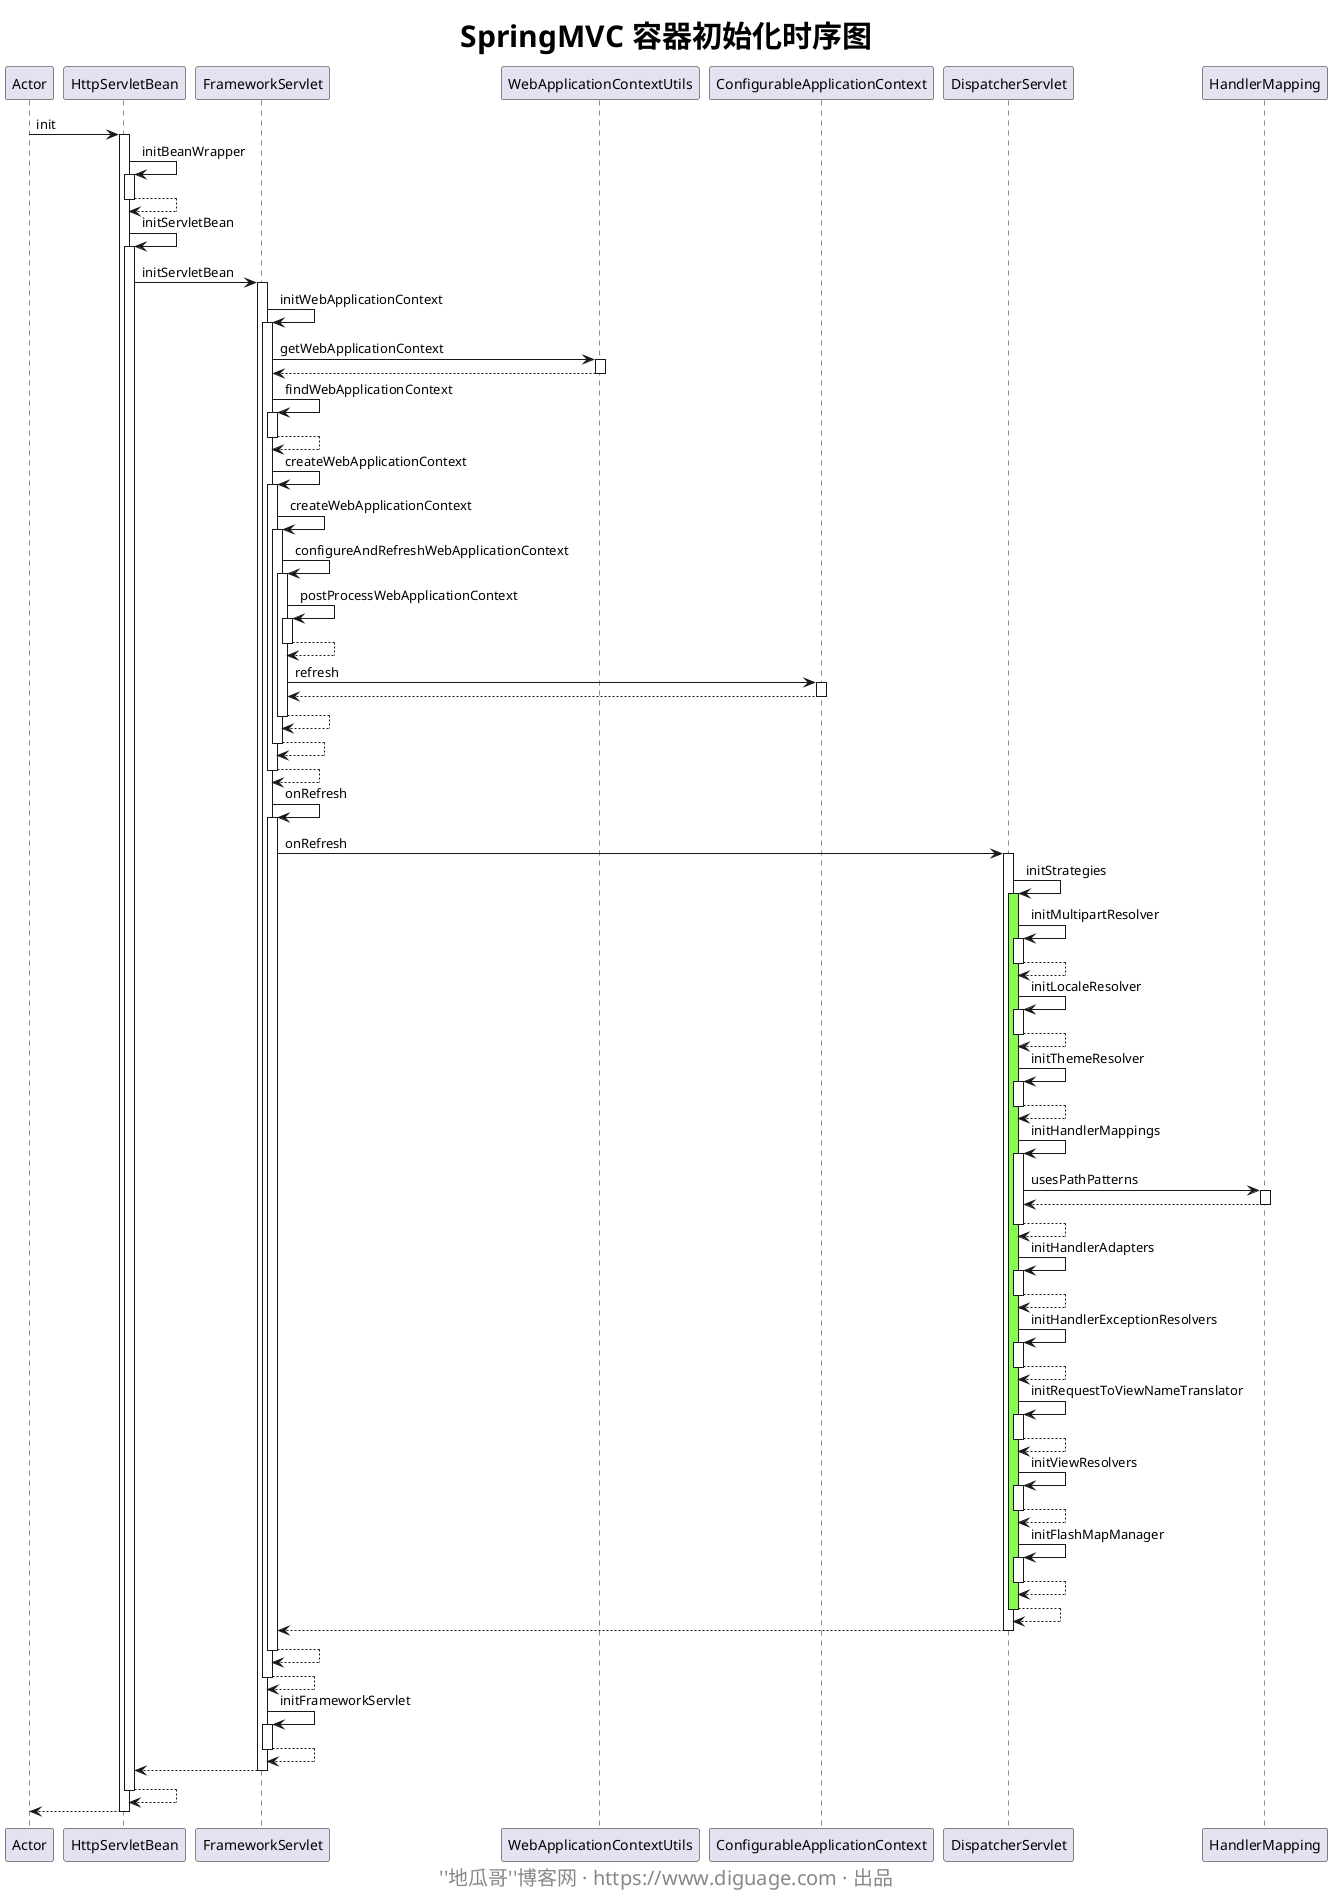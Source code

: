 @startuml
skinparam titleFontSize 30
title **SpringMVC 容器初始化时序图**

participant Actor
Actor -> HttpServletBean : init
activate HttpServletBean
HttpServletBean -> HttpServletBean : initBeanWrapper
activate HttpServletBean
HttpServletBean --> HttpServletBean
deactivate HttpServletBean
HttpServletBean -> HttpServletBean : initServletBean
activate HttpServletBean
HttpServletBean -> FrameworkServlet : initServletBean
activate FrameworkServlet
FrameworkServlet -> FrameworkServlet : initWebApplicationContext
activate FrameworkServlet
FrameworkServlet -> WebApplicationContextUtils : getWebApplicationContext
activate WebApplicationContextUtils
WebApplicationContextUtils --> FrameworkServlet
deactivate WebApplicationContextUtils

FrameworkServlet -> FrameworkServlet : findWebApplicationContext
activate FrameworkServlet
FrameworkServlet --> FrameworkServlet
deactivate FrameworkServlet
FrameworkServlet -> FrameworkServlet : createWebApplicationContext
activate FrameworkServlet
FrameworkServlet -> FrameworkServlet : createWebApplicationContext
activate FrameworkServlet
FrameworkServlet -> FrameworkServlet : configureAndRefreshWebApplicationContext
activate FrameworkServlet
FrameworkServlet -> FrameworkServlet : postProcessWebApplicationContext
activate FrameworkServlet
FrameworkServlet --> FrameworkServlet
deactivate FrameworkServlet
FrameworkServlet -> ConfigurableApplicationContext : refresh
activate ConfigurableApplicationContext
ConfigurableApplicationContext --> FrameworkServlet
deactivate ConfigurableApplicationContext
FrameworkServlet --> FrameworkServlet
deactivate FrameworkServlet
FrameworkServlet --> FrameworkServlet
deactivate FrameworkServlet
FrameworkServlet --> FrameworkServlet
deactivate FrameworkServlet
FrameworkServlet -> FrameworkServlet : onRefresh
activate FrameworkServlet

FrameworkServlet -> DispatcherServlet : onRefresh
activate DispatcherServlet
DispatcherServlet -> DispatcherServlet : initStrategies
activate DispatcherServlet #89FA4F
DispatcherServlet -> DispatcherServlet : initMultipartResolver
activate DispatcherServlet
DispatcherServlet --> DispatcherServlet
deactivate DispatcherServlet
DispatcherServlet -> DispatcherServlet : initLocaleResolver
activate DispatcherServlet
DispatcherServlet --> DispatcherServlet
deactivate DispatcherServlet
DispatcherServlet -> DispatcherServlet : initThemeResolver
activate DispatcherServlet
DispatcherServlet --> DispatcherServlet
deactivate DispatcherServlet
DispatcherServlet -> DispatcherServlet : initHandlerMappings
activate DispatcherServlet
DispatcherServlet -> HandlerMapping : usesPathPatterns
activate HandlerMapping
HandlerMapping --> DispatcherServlet
deactivate HandlerMapping
DispatcherServlet --> DispatcherServlet
deactivate DispatcherServlet
DispatcherServlet -> DispatcherServlet : initHandlerAdapters
activate DispatcherServlet
DispatcherServlet --> DispatcherServlet
deactivate DispatcherServlet
DispatcherServlet -> DispatcherServlet : initHandlerExceptionResolvers
activate DispatcherServlet
DispatcherServlet --> DispatcherServlet
deactivate DispatcherServlet
DispatcherServlet -> DispatcherServlet : initRequestToViewNameTranslator
activate DispatcherServlet
DispatcherServlet --> DispatcherServlet
deactivate DispatcherServlet
DispatcherServlet -> DispatcherServlet : initViewResolvers
activate DispatcherServlet
DispatcherServlet --> DispatcherServlet
deactivate DispatcherServlet
DispatcherServlet -> DispatcherServlet : initFlashMapManager
activate DispatcherServlet
DispatcherServlet --> DispatcherServlet
deactivate DispatcherServlet
DispatcherServlet --> DispatcherServlet
deactivate DispatcherServlet
DispatcherServlet --> FrameworkServlet
deactivate DispatcherServlet

FrameworkServlet --> FrameworkServlet
deactivate FrameworkServlet
FrameworkServlet --> FrameworkServlet
deactivate FrameworkServlet
FrameworkServlet -> FrameworkServlet : initFrameworkServlet
activate FrameworkServlet
FrameworkServlet --> FrameworkServlet
deactivate FrameworkServlet
FrameworkServlet --> HttpServletBean
deactivate FrameworkServlet
HttpServletBean --> HttpServletBean
deactivate HttpServletBean
return

skinparam footerFontSize 20
footer ''地瓜哥''博客网 · https://www.diguage.com · 出品
@enduml